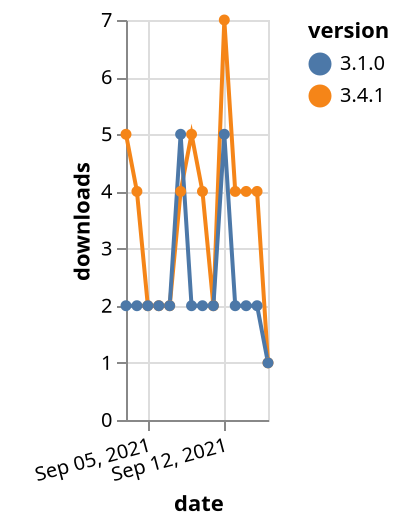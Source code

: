 {"$schema": "https://vega.github.io/schema/vega-lite/v5.json", "description": "A simple bar chart with embedded data.", "data": {"values": [{"date": "2021-09-03", "total": 3236, "delta": 5, "version": "3.4.1"}, {"date": "2021-09-04", "total": 3240, "delta": 4, "version": "3.4.1"}, {"date": "2021-09-05", "total": 3242, "delta": 2, "version": "3.4.1"}, {"date": "2021-09-06", "total": 3244, "delta": 2, "version": "3.4.1"}, {"date": "2021-09-07", "total": 3246, "delta": 2, "version": "3.4.1"}, {"date": "2021-09-08", "total": 3250, "delta": 4, "version": "3.4.1"}, {"date": "2021-09-09", "total": 3255, "delta": 5, "version": "3.4.1"}, {"date": "2021-09-10", "total": 3259, "delta": 4, "version": "3.4.1"}, {"date": "2021-09-11", "total": 3261, "delta": 2, "version": "3.4.1"}, {"date": "2021-09-12", "total": 3268, "delta": 7, "version": "3.4.1"}, {"date": "2021-09-13", "total": 3272, "delta": 4, "version": "3.4.1"}, {"date": "2021-09-14", "total": 3276, "delta": 4, "version": "3.4.1"}, {"date": "2021-09-15", "total": 3280, "delta": 4, "version": "3.4.1"}, {"date": "2021-09-16", "total": 3281, "delta": 1, "version": "3.4.1"}, {"date": "2021-09-03", "total": 4073, "delta": 2, "version": "3.1.0"}, {"date": "2021-09-04", "total": 4075, "delta": 2, "version": "3.1.0"}, {"date": "2021-09-05", "total": 4077, "delta": 2, "version": "3.1.0"}, {"date": "2021-09-06", "total": 4079, "delta": 2, "version": "3.1.0"}, {"date": "2021-09-07", "total": 4081, "delta": 2, "version": "3.1.0"}, {"date": "2021-09-08", "total": 4086, "delta": 5, "version": "3.1.0"}, {"date": "2021-09-09", "total": 4088, "delta": 2, "version": "3.1.0"}, {"date": "2021-09-10", "total": 4090, "delta": 2, "version": "3.1.0"}, {"date": "2021-09-11", "total": 4092, "delta": 2, "version": "3.1.0"}, {"date": "2021-09-12", "total": 4097, "delta": 5, "version": "3.1.0"}, {"date": "2021-09-13", "total": 4099, "delta": 2, "version": "3.1.0"}, {"date": "2021-09-14", "total": 4101, "delta": 2, "version": "3.1.0"}, {"date": "2021-09-15", "total": 4103, "delta": 2, "version": "3.1.0"}, {"date": "2021-09-16", "total": 4104, "delta": 1, "version": "3.1.0"}]}, "width": "container", "mark": {"type": "line", "point": {"filled": true}}, "encoding": {"x": {"field": "date", "type": "temporal", "timeUnit": "yearmonthdate", "title": "date", "axis": {"labelAngle": -15}}, "y": {"field": "delta", "type": "quantitative", "title": "downloads"}, "color": {"field": "version", "type": "nominal"}, "tooltip": {"field": "delta"}}}